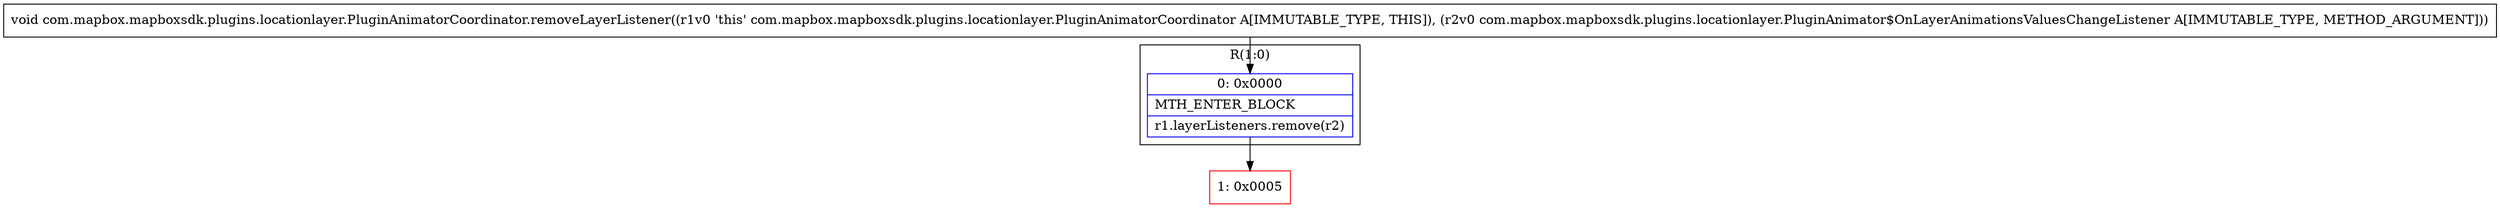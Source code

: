 digraph "CFG forcom.mapbox.mapboxsdk.plugins.locationlayer.PluginAnimatorCoordinator.removeLayerListener(Lcom\/mapbox\/mapboxsdk\/plugins\/locationlayer\/PluginAnimator$OnLayerAnimationsValuesChangeListener;)V" {
subgraph cluster_Region_1323325655 {
label = "R(1:0)";
node [shape=record,color=blue];
Node_0 [shape=record,label="{0\:\ 0x0000|MTH_ENTER_BLOCK\l|r1.layerListeners.remove(r2)\l}"];
}
Node_1 [shape=record,color=red,label="{1\:\ 0x0005}"];
MethodNode[shape=record,label="{void com.mapbox.mapboxsdk.plugins.locationlayer.PluginAnimatorCoordinator.removeLayerListener((r1v0 'this' com.mapbox.mapboxsdk.plugins.locationlayer.PluginAnimatorCoordinator A[IMMUTABLE_TYPE, THIS]), (r2v0 com.mapbox.mapboxsdk.plugins.locationlayer.PluginAnimator$OnLayerAnimationsValuesChangeListener A[IMMUTABLE_TYPE, METHOD_ARGUMENT])) }"];
MethodNode -> Node_0;
Node_0 -> Node_1;
}

